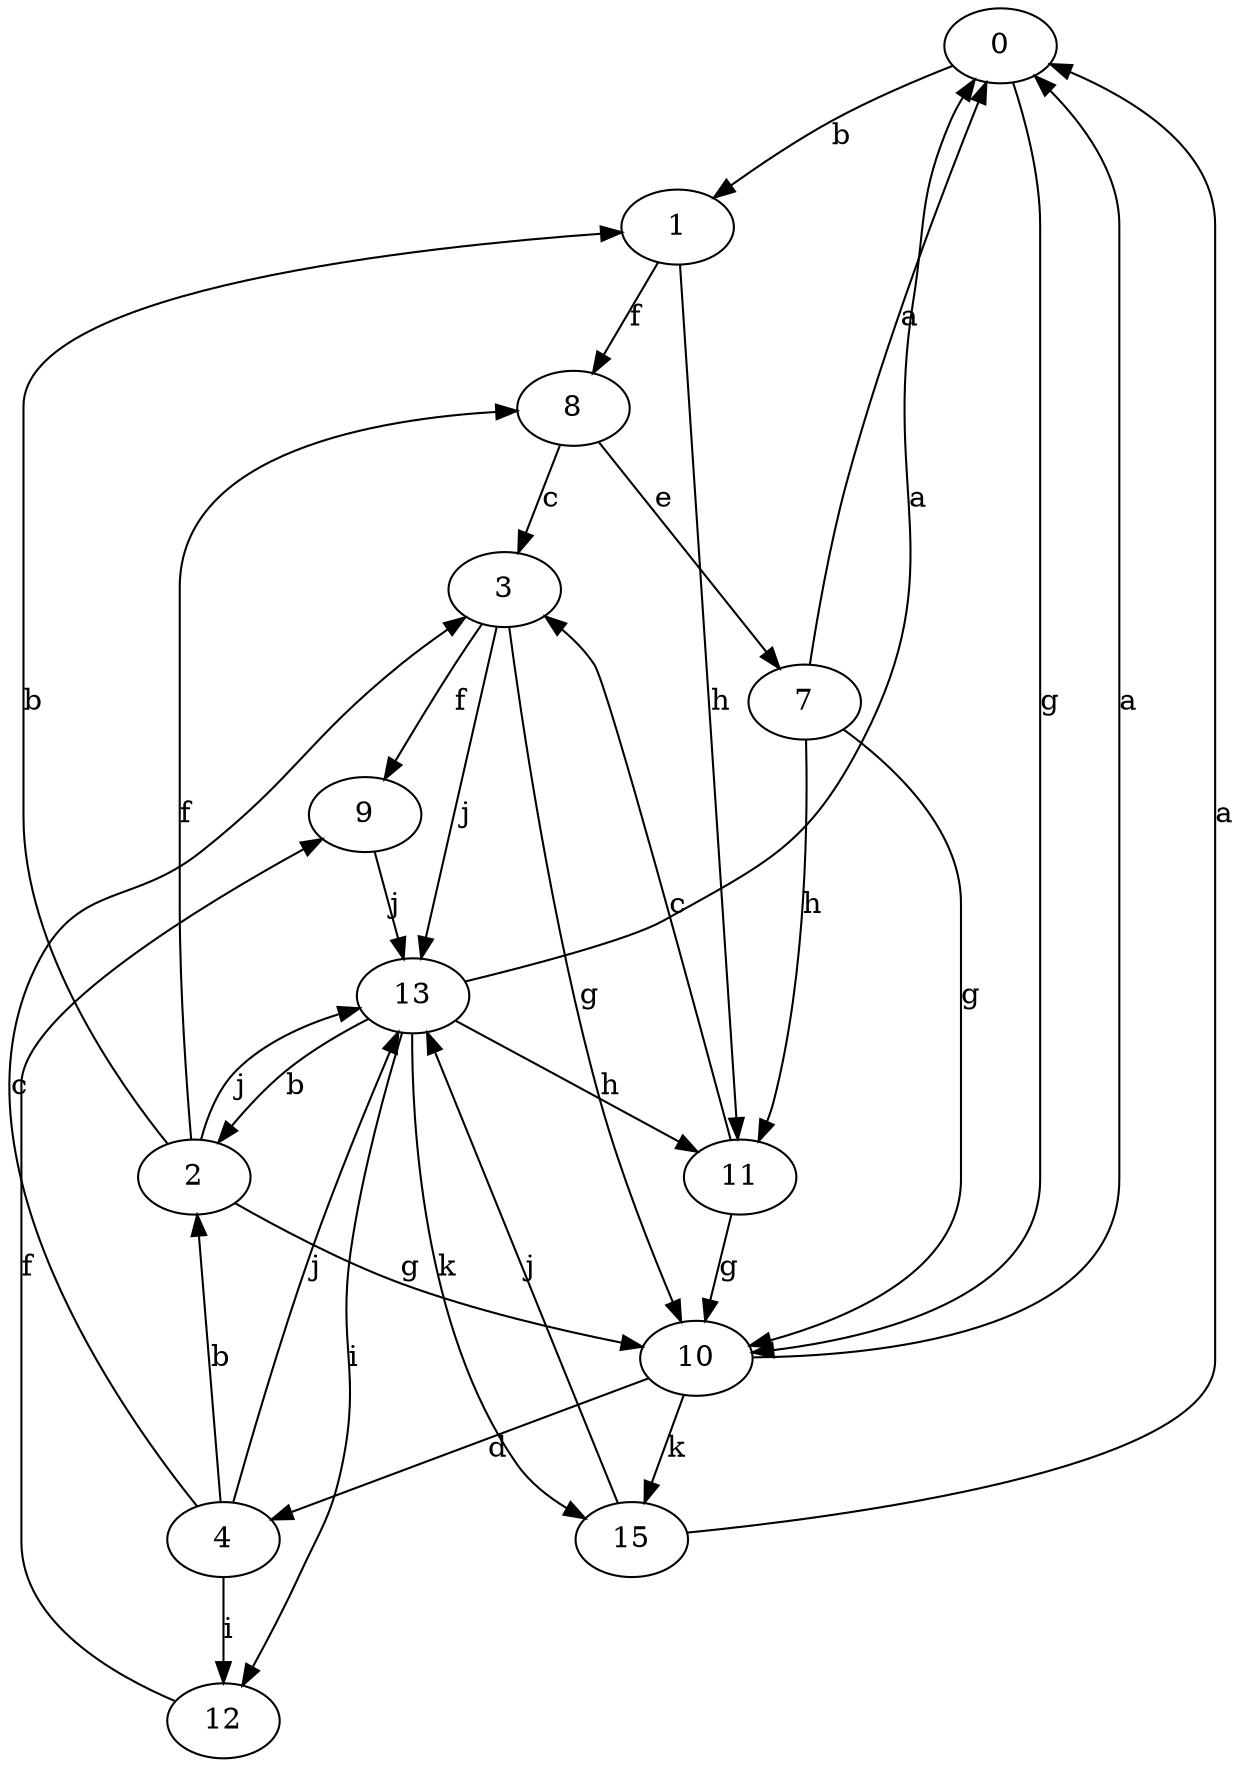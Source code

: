 strict digraph  {
0;
1;
2;
3;
4;
7;
8;
9;
10;
11;
12;
13;
15;
0 -> 1  [label=b];
0 -> 10  [label=g];
1 -> 8  [label=f];
1 -> 11  [label=h];
2 -> 1  [label=b];
2 -> 8  [label=f];
2 -> 10  [label=g];
2 -> 13  [label=j];
3 -> 9  [label=f];
3 -> 10  [label=g];
3 -> 13  [label=j];
4 -> 2  [label=b];
4 -> 3  [label=c];
4 -> 12  [label=i];
4 -> 13  [label=j];
7 -> 0  [label=a];
7 -> 10  [label=g];
7 -> 11  [label=h];
8 -> 3  [label=c];
8 -> 7  [label=e];
9 -> 13  [label=j];
10 -> 0  [label=a];
10 -> 4  [label=d];
10 -> 15  [label=k];
11 -> 3  [label=c];
11 -> 10  [label=g];
12 -> 9  [label=f];
13 -> 0  [label=a];
13 -> 2  [label=b];
13 -> 11  [label=h];
13 -> 12  [label=i];
13 -> 15  [label=k];
15 -> 0  [label=a];
15 -> 13  [label=j];
}
